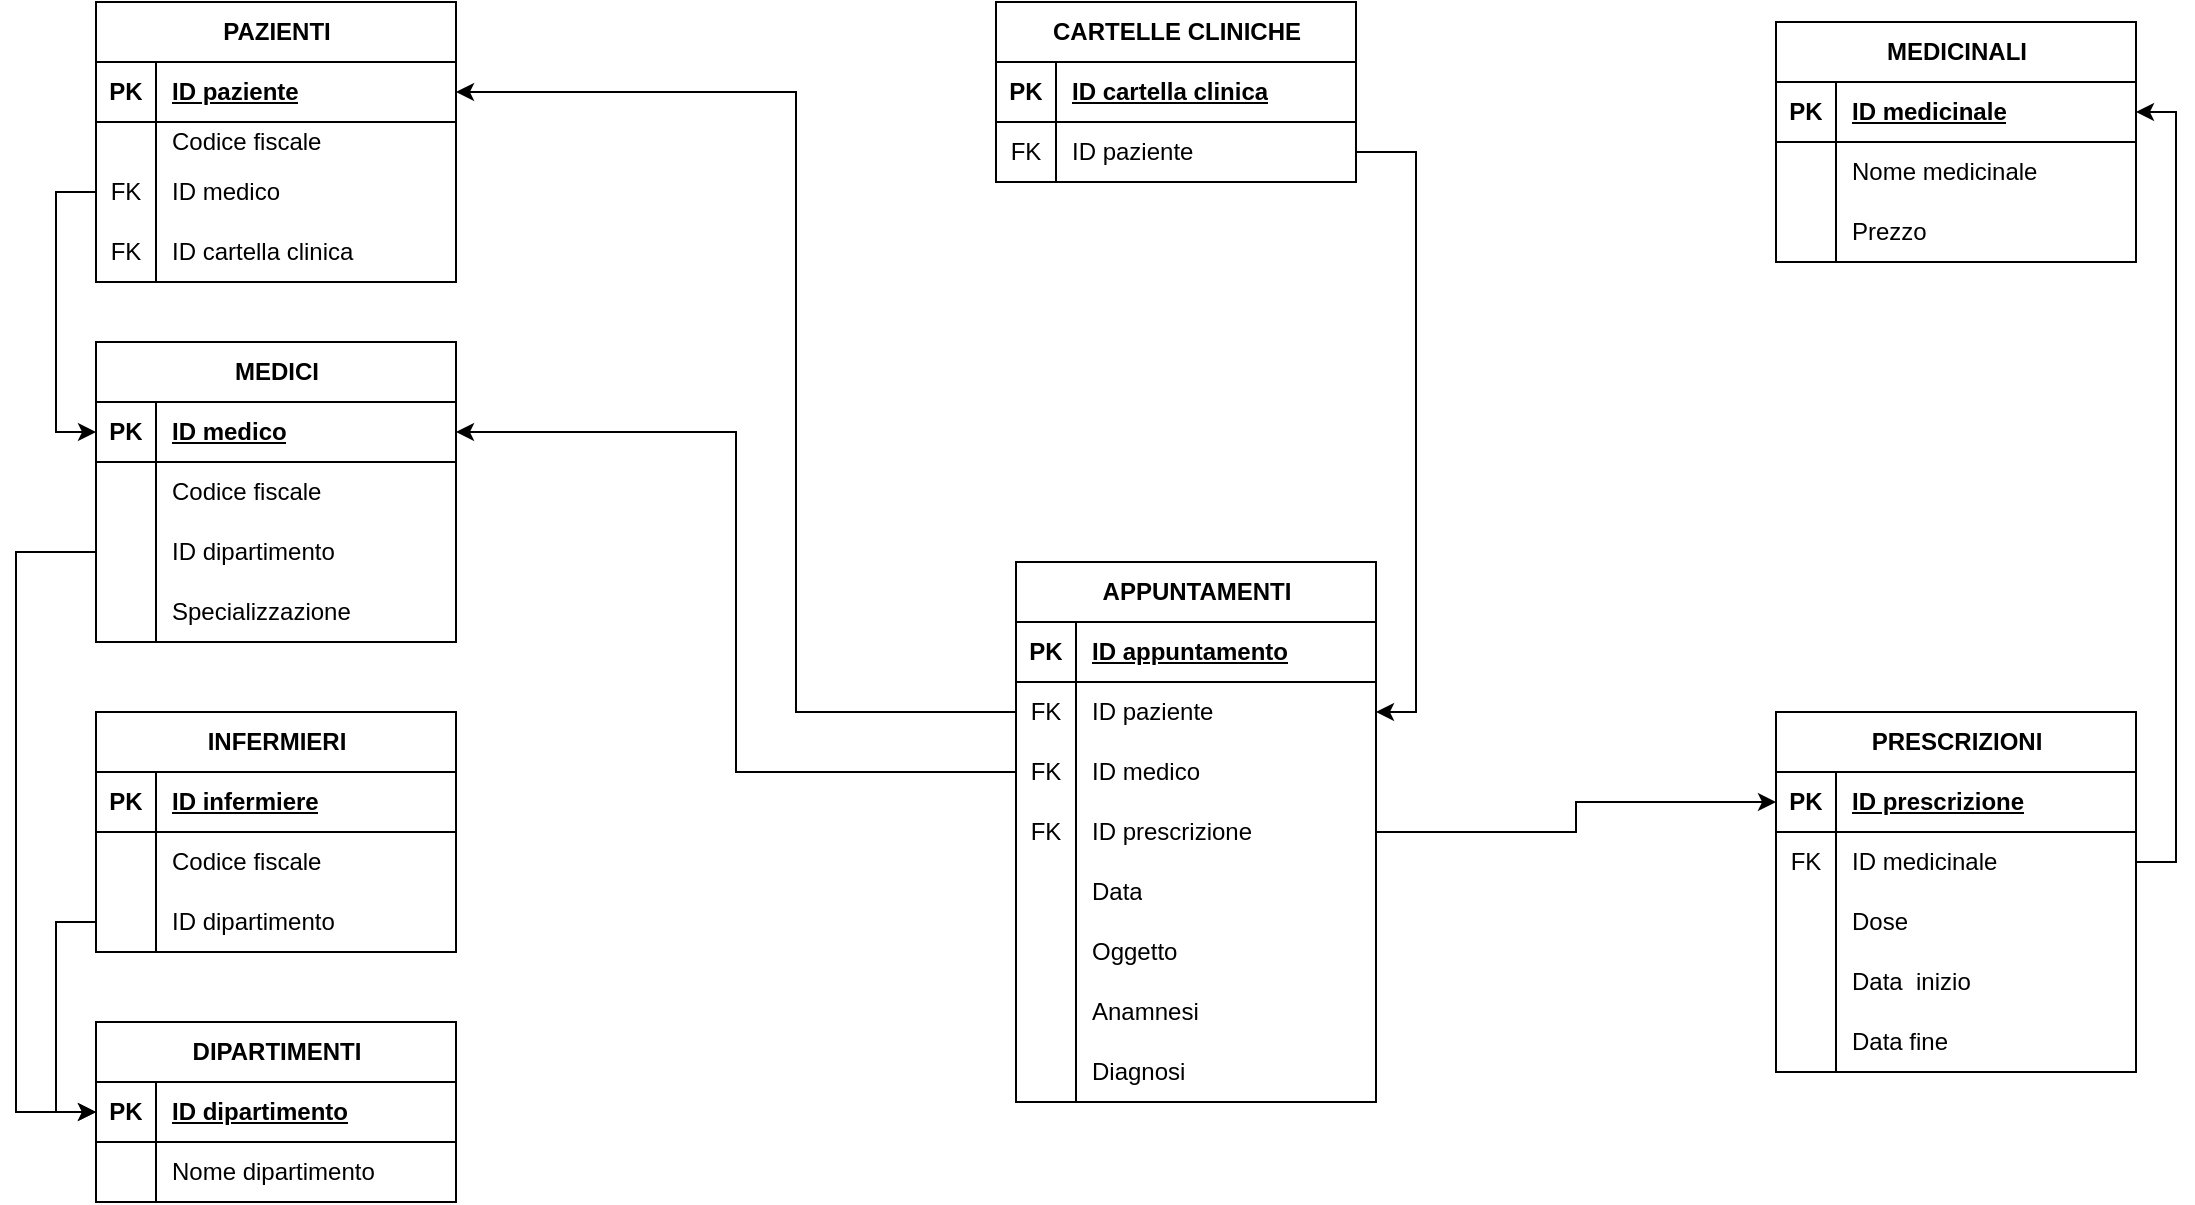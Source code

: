 <mxfile version="23.1.0" type="device">
  <diagram id="ryYAeqgay_MNGeI5Kxjo" name="Page-1">
    <mxGraphModel dx="2383" dy="634" grid="1" gridSize="10" guides="1" tooltips="1" connect="1" arrows="1" fold="1" page="1" pageScale="1" pageWidth="1169" pageHeight="1654" math="0" shadow="0">
      <root>
        <mxCell id="0" />
        <mxCell id="1" parent="0" />
        <mxCell id="qzMm5eUEYR6lwBoGcGr3-1" value="PAZIENTI" style="shape=table;startSize=30;container=1;collapsible=1;childLayout=tableLayout;fixedRows=1;rowLines=0;fontStyle=1;align=center;resizeLast=1;html=1;" vertex="1" parent="1">
          <mxGeometry x="30" y="50" width="180" height="140" as="geometry" />
        </mxCell>
        <mxCell id="qzMm5eUEYR6lwBoGcGr3-2" value="" style="shape=tableRow;horizontal=0;startSize=0;swimlaneHead=0;swimlaneBody=0;fillColor=none;collapsible=0;dropTarget=0;points=[[0,0.5],[1,0.5]];portConstraint=eastwest;top=0;left=0;right=0;bottom=1;" vertex="1" parent="qzMm5eUEYR6lwBoGcGr3-1">
          <mxGeometry y="30" width="180" height="30" as="geometry" />
        </mxCell>
        <mxCell id="qzMm5eUEYR6lwBoGcGr3-3" value="PK" style="shape=partialRectangle;connectable=0;fillColor=none;top=0;left=0;bottom=0;right=0;fontStyle=1;overflow=hidden;whiteSpace=wrap;html=1;" vertex="1" parent="qzMm5eUEYR6lwBoGcGr3-2">
          <mxGeometry width="30" height="30" as="geometry">
            <mxRectangle width="30" height="30" as="alternateBounds" />
          </mxGeometry>
        </mxCell>
        <mxCell id="qzMm5eUEYR6lwBoGcGr3-4" value="ID paziente" style="shape=partialRectangle;connectable=0;fillColor=none;top=0;left=0;bottom=0;right=0;align=left;spacingLeft=6;fontStyle=5;overflow=hidden;whiteSpace=wrap;html=1;" vertex="1" parent="qzMm5eUEYR6lwBoGcGr3-2">
          <mxGeometry x="30" width="150" height="30" as="geometry">
            <mxRectangle width="150" height="30" as="alternateBounds" />
          </mxGeometry>
        </mxCell>
        <mxCell id="qzMm5eUEYR6lwBoGcGr3-8" value="" style="shape=tableRow;horizontal=0;startSize=0;swimlaneHead=0;swimlaneBody=0;fillColor=none;collapsible=0;dropTarget=0;points=[[0,0.5],[1,0.5]];portConstraint=eastwest;top=0;left=0;right=0;bottom=0;" vertex="1" parent="qzMm5eUEYR6lwBoGcGr3-1">
          <mxGeometry y="60" width="180" height="20" as="geometry" />
        </mxCell>
        <mxCell id="qzMm5eUEYR6lwBoGcGr3-9" value="" style="shape=partialRectangle;connectable=0;fillColor=none;top=0;left=0;bottom=0;right=0;editable=1;overflow=hidden;whiteSpace=wrap;html=1;" vertex="1" parent="qzMm5eUEYR6lwBoGcGr3-8">
          <mxGeometry width="30" height="20" as="geometry">
            <mxRectangle width="30" height="20" as="alternateBounds" />
          </mxGeometry>
        </mxCell>
        <mxCell id="qzMm5eUEYR6lwBoGcGr3-10" value="Codice fiscale" style="shape=partialRectangle;connectable=0;fillColor=none;top=0;left=0;bottom=0;right=0;align=left;spacingLeft=6;overflow=hidden;whiteSpace=wrap;html=1;" vertex="1" parent="qzMm5eUEYR6lwBoGcGr3-8">
          <mxGeometry x="30" width="150" height="20" as="geometry">
            <mxRectangle width="150" height="20" as="alternateBounds" />
          </mxGeometry>
        </mxCell>
        <mxCell id="qzMm5eUEYR6lwBoGcGr3-11" value="" style="shape=tableRow;horizontal=0;startSize=0;swimlaneHead=0;swimlaneBody=0;fillColor=none;collapsible=0;dropTarget=0;points=[[0,0.5],[1,0.5]];portConstraint=eastwest;top=0;left=0;right=0;bottom=0;" vertex="1" parent="qzMm5eUEYR6lwBoGcGr3-1">
          <mxGeometry y="80" width="180" height="30" as="geometry" />
        </mxCell>
        <mxCell id="qzMm5eUEYR6lwBoGcGr3-12" value="FK" style="shape=partialRectangle;connectable=0;fillColor=none;top=0;left=0;bottom=0;right=0;editable=1;overflow=hidden;whiteSpace=wrap;html=1;" vertex="1" parent="qzMm5eUEYR6lwBoGcGr3-11">
          <mxGeometry width="30" height="30" as="geometry">
            <mxRectangle width="30" height="30" as="alternateBounds" />
          </mxGeometry>
        </mxCell>
        <mxCell id="qzMm5eUEYR6lwBoGcGr3-13" value="ID medico" style="shape=partialRectangle;connectable=0;fillColor=none;top=0;left=0;bottom=0;right=0;align=left;spacingLeft=6;overflow=hidden;whiteSpace=wrap;html=1;" vertex="1" parent="qzMm5eUEYR6lwBoGcGr3-11">
          <mxGeometry x="30" width="150" height="30" as="geometry">
            <mxRectangle width="150" height="30" as="alternateBounds" />
          </mxGeometry>
        </mxCell>
        <mxCell id="qzMm5eUEYR6lwBoGcGr3-79" value="" style="shape=tableRow;horizontal=0;startSize=0;swimlaneHead=0;swimlaneBody=0;fillColor=none;collapsible=0;dropTarget=0;points=[[0,0.5],[1,0.5]];portConstraint=eastwest;top=0;left=0;right=0;bottom=0;" vertex="1" parent="qzMm5eUEYR6lwBoGcGr3-1">
          <mxGeometry y="110" width="180" height="30" as="geometry" />
        </mxCell>
        <mxCell id="qzMm5eUEYR6lwBoGcGr3-80" value="FK" style="shape=partialRectangle;connectable=0;fillColor=none;top=0;left=0;bottom=0;right=0;editable=1;overflow=hidden;whiteSpace=wrap;html=1;" vertex="1" parent="qzMm5eUEYR6lwBoGcGr3-79">
          <mxGeometry width="30" height="30" as="geometry">
            <mxRectangle width="30" height="30" as="alternateBounds" />
          </mxGeometry>
        </mxCell>
        <mxCell id="qzMm5eUEYR6lwBoGcGr3-81" value="ID cartella clinica" style="shape=partialRectangle;connectable=0;fillColor=none;top=0;left=0;bottom=0;right=0;align=left;spacingLeft=6;overflow=hidden;whiteSpace=wrap;html=1;" vertex="1" parent="qzMm5eUEYR6lwBoGcGr3-79">
          <mxGeometry x="30" width="150" height="30" as="geometry">
            <mxRectangle width="150" height="30" as="alternateBounds" />
          </mxGeometry>
        </mxCell>
        <mxCell id="qzMm5eUEYR6lwBoGcGr3-14" value="MEDICI" style="shape=table;startSize=30;container=1;collapsible=1;childLayout=tableLayout;fixedRows=1;rowLines=0;fontStyle=1;align=center;resizeLast=1;html=1;" vertex="1" parent="1">
          <mxGeometry x="30" y="220" width="180" height="150" as="geometry" />
        </mxCell>
        <mxCell id="qzMm5eUEYR6lwBoGcGr3-15" value="" style="shape=tableRow;horizontal=0;startSize=0;swimlaneHead=0;swimlaneBody=0;fillColor=none;collapsible=0;dropTarget=0;points=[[0,0.5],[1,0.5]];portConstraint=eastwest;top=0;left=0;right=0;bottom=1;" vertex="1" parent="qzMm5eUEYR6lwBoGcGr3-14">
          <mxGeometry y="30" width="180" height="30" as="geometry" />
        </mxCell>
        <mxCell id="qzMm5eUEYR6lwBoGcGr3-16" value="PK" style="shape=partialRectangle;connectable=0;fillColor=none;top=0;left=0;bottom=0;right=0;fontStyle=1;overflow=hidden;whiteSpace=wrap;html=1;" vertex="1" parent="qzMm5eUEYR6lwBoGcGr3-15">
          <mxGeometry width="30" height="30" as="geometry">
            <mxRectangle width="30" height="30" as="alternateBounds" />
          </mxGeometry>
        </mxCell>
        <mxCell id="qzMm5eUEYR6lwBoGcGr3-17" value="ID medico" style="shape=partialRectangle;connectable=0;fillColor=none;top=0;left=0;bottom=0;right=0;align=left;spacingLeft=6;fontStyle=5;overflow=hidden;whiteSpace=wrap;html=1;" vertex="1" parent="qzMm5eUEYR6lwBoGcGr3-15">
          <mxGeometry x="30" width="150" height="30" as="geometry">
            <mxRectangle width="150" height="30" as="alternateBounds" />
          </mxGeometry>
        </mxCell>
        <mxCell id="qzMm5eUEYR6lwBoGcGr3-18" value="" style="shape=tableRow;horizontal=0;startSize=0;swimlaneHead=0;swimlaneBody=0;fillColor=none;collapsible=0;dropTarget=0;points=[[0,0.5],[1,0.5]];portConstraint=eastwest;top=0;left=0;right=0;bottom=0;" vertex="1" parent="qzMm5eUEYR6lwBoGcGr3-14">
          <mxGeometry y="60" width="180" height="30" as="geometry" />
        </mxCell>
        <mxCell id="qzMm5eUEYR6lwBoGcGr3-19" value="" style="shape=partialRectangle;connectable=0;fillColor=none;top=0;left=0;bottom=0;right=0;editable=1;overflow=hidden;whiteSpace=wrap;html=1;" vertex="1" parent="qzMm5eUEYR6lwBoGcGr3-18">
          <mxGeometry width="30" height="30" as="geometry">
            <mxRectangle width="30" height="30" as="alternateBounds" />
          </mxGeometry>
        </mxCell>
        <mxCell id="qzMm5eUEYR6lwBoGcGr3-20" value="Codice fiscale" style="shape=partialRectangle;connectable=0;fillColor=none;top=0;left=0;bottom=0;right=0;align=left;spacingLeft=6;overflow=hidden;whiteSpace=wrap;html=1;" vertex="1" parent="qzMm5eUEYR6lwBoGcGr3-18">
          <mxGeometry x="30" width="150" height="30" as="geometry">
            <mxRectangle width="150" height="30" as="alternateBounds" />
          </mxGeometry>
        </mxCell>
        <mxCell id="qzMm5eUEYR6lwBoGcGr3-21" value="" style="shape=tableRow;horizontal=0;startSize=0;swimlaneHead=0;swimlaneBody=0;fillColor=none;collapsible=0;dropTarget=0;points=[[0,0.5],[1,0.5]];portConstraint=eastwest;top=0;left=0;right=0;bottom=0;" vertex="1" parent="qzMm5eUEYR6lwBoGcGr3-14">
          <mxGeometry y="90" width="180" height="30" as="geometry" />
        </mxCell>
        <mxCell id="qzMm5eUEYR6lwBoGcGr3-22" value="" style="shape=partialRectangle;connectable=0;fillColor=none;top=0;left=0;bottom=0;right=0;editable=1;overflow=hidden;whiteSpace=wrap;html=1;" vertex="1" parent="qzMm5eUEYR6lwBoGcGr3-21">
          <mxGeometry width="30" height="30" as="geometry">
            <mxRectangle width="30" height="30" as="alternateBounds" />
          </mxGeometry>
        </mxCell>
        <mxCell id="qzMm5eUEYR6lwBoGcGr3-23" value="ID dipartimento" style="shape=partialRectangle;connectable=0;fillColor=none;top=0;left=0;bottom=0;right=0;align=left;spacingLeft=6;overflow=hidden;whiteSpace=wrap;html=1;" vertex="1" parent="qzMm5eUEYR6lwBoGcGr3-21">
          <mxGeometry x="30" width="150" height="30" as="geometry">
            <mxRectangle width="150" height="30" as="alternateBounds" />
          </mxGeometry>
        </mxCell>
        <mxCell id="qzMm5eUEYR6lwBoGcGr3-24" value="" style="shape=tableRow;horizontal=0;startSize=0;swimlaneHead=0;swimlaneBody=0;fillColor=none;collapsible=0;dropTarget=0;points=[[0,0.5],[1,0.5]];portConstraint=eastwest;top=0;left=0;right=0;bottom=0;" vertex="1" parent="qzMm5eUEYR6lwBoGcGr3-14">
          <mxGeometry y="120" width="180" height="30" as="geometry" />
        </mxCell>
        <mxCell id="qzMm5eUEYR6lwBoGcGr3-25" value="" style="shape=partialRectangle;connectable=0;fillColor=none;top=0;left=0;bottom=0;right=0;editable=1;overflow=hidden;whiteSpace=wrap;html=1;" vertex="1" parent="qzMm5eUEYR6lwBoGcGr3-24">
          <mxGeometry width="30" height="30" as="geometry">
            <mxRectangle width="30" height="30" as="alternateBounds" />
          </mxGeometry>
        </mxCell>
        <mxCell id="qzMm5eUEYR6lwBoGcGr3-26" value="Specializzazione" style="shape=partialRectangle;connectable=0;fillColor=none;top=0;left=0;bottom=0;right=0;align=left;spacingLeft=6;overflow=hidden;whiteSpace=wrap;html=1;" vertex="1" parent="qzMm5eUEYR6lwBoGcGr3-24">
          <mxGeometry x="30" width="150" height="30" as="geometry">
            <mxRectangle width="150" height="30" as="alternateBounds" />
          </mxGeometry>
        </mxCell>
        <mxCell id="qzMm5eUEYR6lwBoGcGr3-27" value="INFERMIERI" style="shape=table;startSize=30;container=1;collapsible=1;childLayout=tableLayout;fixedRows=1;rowLines=0;fontStyle=1;align=center;resizeLast=1;html=1;" vertex="1" parent="1">
          <mxGeometry x="30" y="405" width="180" height="120" as="geometry" />
        </mxCell>
        <mxCell id="qzMm5eUEYR6lwBoGcGr3-28" value="" style="shape=tableRow;horizontal=0;startSize=0;swimlaneHead=0;swimlaneBody=0;fillColor=none;collapsible=0;dropTarget=0;points=[[0,0.5],[1,0.5]];portConstraint=eastwest;top=0;left=0;right=0;bottom=1;" vertex="1" parent="qzMm5eUEYR6lwBoGcGr3-27">
          <mxGeometry y="30" width="180" height="30" as="geometry" />
        </mxCell>
        <mxCell id="qzMm5eUEYR6lwBoGcGr3-29" value="PK" style="shape=partialRectangle;connectable=0;fillColor=none;top=0;left=0;bottom=0;right=0;fontStyle=1;overflow=hidden;whiteSpace=wrap;html=1;" vertex="1" parent="qzMm5eUEYR6lwBoGcGr3-28">
          <mxGeometry width="30" height="30" as="geometry">
            <mxRectangle width="30" height="30" as="alternateBounds" />
          </mxGeometry>
        </mxCell>
        <mxCell id="qzMm5eUEYR6lwBoGcGr3-30" value="ID infermiere" style="shape=partialRectangle;connectable=0;fillColor=none;top=0;left=0;bottom=0;right=0;align=left;spacingLeft=6;fontStyle=5;overflow=hidden;whiteSpace=wrap;html=1;" vertex="1" parent="qzMm5eUEYR6lwBoGcGr3-28">
          <mxGeometry x="30" width="150" height="30" as="geometry">
            <mxRectangle width="150" height="30" as="alternateBounds" />
          </mxGeometry>
        </mxCell>
        <mxCell id="qzMm5eUEYR6lwBoGcGr3-31" value="" style="shape=tableRow;horizontal=0;startSize=0;swimlaneHead=0;swimlaneBody=0;fillColor=none;collapsible=0;dropTarget=0;points=[[0,0.5],[1,0.5]];portConstraint=eastwest;top=0;left=0;right=0;bottom=0;" vertex="1" parent="qzMm5eUEYR6lwBoGcGr3-27">
          <mxGeometry y="60" width="180" height="30" as="geometry" />
        </mxCell>
        <mxCell id="qzMm5eUEYR6lwBoGcGr3-32" value="" style="shape=partialRectangle;connectable=0;fillColor=none;top=0;left=0;bottom=0;right=0;editable=1;overflow=hidden;whiteSpace=wrap;html=1;" vertex="1" parent="qzMm5eUEYR6lwBoGcGr3-31">
          <mxGeometry width="30" height="30" as="geometry">
            <mxRectangle width="30" height="30" as="alternateBounds" />
          </mxGeometry>
        </mxCell>
        <mxCell id="qzMm5eUEYR6lwBoGcGr3-33" value="Codice fiscale" style="shape=partialRectangle;connectable=0;fillColor=none;top=0;left=0;bottom=0;right=0;align=left;spacingLeft=6;overflow=hidden;whiteSpace=wrap;html=1;" vertex="1" parent="qzMm5eUEYR6lwBoGcGr3-31">
          <mxGeometry x="30" width="150" height="30" as="geometry">
            <mxRectangle width="150" height="30" as="alternateBounds" />
          </mxGeometry>
        </mxCell>
        <mxCell id="qzMm5eUEYR6lwBoGcGr3-34" value="" style="shape=tableRow;horizontal=0;startSize=0;swimlaneHead=0;swimlaneBody=0;fillColor=none;collapsible=0;dropTarget=0;points=[[0,0.5],[1,0.5]];portConstraint=eastwest;top=0;left=0;right=0;bottom=0;" vertex="1" parent="qzMm5eUEYR6lwBoGcGr3-27">
          <mxGeometry y="90" width="180" height="30" as="geometry" />
        </mxCell>
        <mxCell id="qzMm5eUEYR6lwBoGcGr3-35" value="" style="shape=partialRectangle;connectable=0;fillColor=none;top=0;left=0;bottom=0;right=0;editable=1;overflow=hidden;whiteSpace=wrap;html=1;" vertex="1" parent="qzMm5eUEYR6lwBoGcGr3-34">
          <mxGeometry width="30" height="30" as="geometry">
            <mxRectangle width="30" height="30" as="alternateBounds" />
          </mxGeometry>
        </mxCell>
        <mxCell id="qzMm5eUEYR6lwBoGcGr3-36" value="ID dipartimento" style="shape=partialRectangle;connectable=0;fillColor=none;top=0;left=0;bottom=0;right=0;align=left;spacingLeft=6;overflow=hidden;whiteSpace=wrap;html=1;" vertex="1" parent="qzMm5eUEYR6lwBoGcGr3-34">
          <mxGeometry x="30" width="150" height="30" as="geometry">
            <mxRectangle width="150" height="30" as="alternateBounds" />
          </mxGeometry>
        </mxCell>
        <mxCell id="qzMm5eUEYR6lwBoGcGr3-40" value="DIPARTIMENTI" style="shape=table;startSize=30;container=1;collapsible=1;childLayout=tableLayout;fixedRows=1;rowLines=0;fontStyle=1;align=center;resizeLast=1;html=1;" vertex="1" parent="1">
          <mxGeometry x="30" y="560" width="180" height="90" as="geometry" />
        </mxCell>
        <mxCell id="qzMm5eUEYR6lwBoGcGr3-41" value="" style="shape=tableRow;horizontal=0;startSize=0;swimlaneHead=0;swimlaneBody=0;fillColor=none;collapsible=0;dropTarget=0;points=[[0,0.5],[1,0.5]];portConstraint=eastwest;top=0;left=0;right=0;bottom=1;" vertex="1" parent="qzMm5eUEYR6lwBoGcGr3-40">
          <mxGeometry y="30" width="180" height="30" as="geometry" />
        </mxCell>
        <mxCell id="qzMm5eUEYR6lwBoGcGr3-42" value="PK" style="shape=partialRectangle;connectable=0;fillColor=none;top=0;left=0;bottom=0;right=0;fontStyle=1;overflow=hidden;whiteSpace=wrap;html=1;" vertex="1" parent="qzMm5eUEYR6lwBoGcGr3-41">
          <mxGeometry width="30" height="30" as="geometry">
            <mxRectangle width="30" height="30" as="alternateBounds" />
          </mxGeometry>
        </mxCell>
        <mxCell id="qzMm5eUEYR6lwBoGcGr3-43" value="ID dipartimento" style="shape=partialRectangle;connectable=0;fillColor=none;top=0;left=0;bottom=0;right=0;align=left;spacingLeft=6;fontStyle=5;overflow=hidden;whiteSpace=wrap;html=1;" vertex="1" parent="qzMm5eUEYR6lwBoGcGr3-41">
          <mxGeometry x="30" width="150" height="30" as="geometry">
            <mxRectangle width="150" height="30" as="alternateBounds" />
          </mxGeometry>
        </mxCell>
        <mxCell id="qzMm5eUEYR6lwBoGcGr3-44" value="" style="shape=tableRow;horizontal=0;startSize=0;swimlaneHead=0;swimlaneBody=0;fillColor=none;collapsible=0;dropTarget=0;points=[[0,0.5],[1,0.5]];portConstraint=eastwest;top=0;left=0;right=0;bottom=0;" vertex="1" parent="qzMm5eUEYR6lwBoGcGr3-40">
          <mxGeometry y="60" width="180" height="30" as="geometry" />
        </mxCell>
        <mxCell id="qzMm5eUEYR6lwBoGcGr3-45" value="" style="shape=partialRectangle;connectable=0;fillColor=none;top=0;left=0;bottom=0;right=0;editable=1;overflow=hidden;whiteSpace=wrap;html=1;" vertex="1" parent="qzMm5eUEYR6lwBoGcGr3-44">
          <mxGeometry width="30" height="30" as="geometry">
            <mxRectangle width="30" height="30" as="alternateBounds" />
          </mxGeometry>
        </mxCell>
        <mxCell id="qzMm5eUEYR6lwBoGcGr3-46" value="Nome dipartimento" style="shape=partialRectangle;connectable=0;fillColor=none;top=0;left=0;bottom=0;right=0;align=left;spacingLeft=6;overflow=hidden;whiteSpace=wrap;html=1;" vertex="1" parent="qzMm5eUEYR6lwBoGcGr3-44">
          <mxGeometry x="30" width="150" height="30" as="geometry">
            <mxRectangle width="150" height="30" as="alternateBounds" />
          </mxGeometry>
        </mxCell>
        <mxCell id="qzMm5eUEYR6lwBoGcGr3-53" style="edgeStyle=orthogonalEdgeStyle;rounded=0;orthogonalLoop=1;jettySize=auto;html=1;exitX=0;exitY=0.5;exitDx=0;exitDy=0;entryX=0;entryY=0.5;entryDx=0;entryDy=0;" edge="1" parent="1" source="qzMm5eUEYR6lwBoGcGr3-11" target="qzMm5eUEYR6lwBoGcGr3-15">
          <mxGeometry relative="1" as="geometry" />
        </mxCell>
        <mxCell id="qzMm5eUEYR6lwBoGcGr3-56" style="edgeStyle=orthogonalEdgeStyle;rounded=0;orthogonalLoop=1;jettySize=auto;html=1;exitX=0;exitY=0.5;exitDx=0;exitDy=0;entryX=0;entryY=0.5;entryDx=0;entryDy=0;" edge="1" parent="1" source="qzMm5eUEYR6lwBoGcGr3-34" target="qzMm5eUEYR6lwBoGcGr3-41">
          <mxGeometry relative="1" as="geometry" />
        </mxCell>
        <mxCell id="qzMm5eUEYR6lwBoGcGr3-57" style="edgeStyle=orthogonalEdgeStyle;rounded=0;orthogonalLoop=1;jettySize=auto;html=1;entryX=0;entryY=0.5;entryDx=0;entryDy=0;" edge="1" parent="1" source="qzMm5eUEYR6lwBoGcGr3-21" target="qzMm5eUEYR6lwBoGcGr3-41">
          <mxGeometry relative="1" as="geometry">
            <Array as="points">
              <mxPoint x="-10" y="325" />
              <mxPoint x="-10" y="605" />
            </Array>
          </mxGeometry>
        </mxCell>
        <mxCell id="qzMm5eUEYR6lwBoGcGr3-58" value="APPUNTAMENTI" style="shape=table;startSize=30;container=1;collapsible=1;childLayout=tableLayout;fixedRows=1;rowLines=0;fontStyle=1;align=center;resizeLast=1;html=1;" vertex="1" parent="1">
          <mxGeometry x="490" y="330" width="180" height="270" as="geometry" />
        </mxCell>
        <mxCell id="qzMm5eUEYR6lwBoGcGr3-59" value="" style="shape=tableRow;horizontal=0;startSize=0;swimlaneHead=0;swimlaneBody=0;fillColor=none;collapsible=0;dropTarget=0;points=[[0,0.5],[1,0.5]];portConstraint=eastwest;top=0;left=0;right=0;bottom=1;" vertex="1" parent="qzMm5eUEYR6lwBoGcGr3-58">
          <mxGeometry y="30" width="180" height="30" as="geometry" />
        </mxCell>
        <mxCell id="qzMm5eUEYR6lwBoGcGr3-60" value="PK" style="shape=partialRectangle;connectable=0;fillColor=none;top=0;left=0;bottom=0;right=0;fontStyle=1;overflow=hidden;whiteSpace=wrap;html=1;" vertex="1" parent="qzMm5eUEYR6lwBoGcGr3-59">
          <mxGeometry width="30" height="30" as="geometry">
            <mxRectangle width="30" height="30" as="alternateBounds" />
          </mxGeometry>
        </mxCell>
        <mxCell id="qzMm5eUEYR6lwBoGcGr3-61" value="ID appuntamento" style="shape=partialRectangle;connectable=0;fillColor=none;top=0;left=0;bottom=0;right=0;align=left;spacingLeft=6;fontStyle=5;overflow=hidden;whiteSpace=wrap;html=1;" vertex="1" parent="qzMm5eUEYR6lwBoGcGr3-59">
          <mxGeometry x="30" width="150" height="30" as="geometry">
            <mxRectangle width="150" height="30" as="alternateBounds" />
          </mxGeometry>
        </mxCell>
        <mxCell id="qzMm5eUEYR6lwBoGcGr3-62" value="" style="shape=tableRow;horizontal=0;startSize=0;swimlaneHead=0;swimlaneBody=0;fillColor=none;collapsible=0;dropTarget=0;points=[[0,0.5],[1,0.5]];portConstraint=eastwest;top=0;left=0;right=0;bottom=0;" vertex="1" parent="qzMm5eUEYR6lwBoGcGr3-58">
          <mxGeometry y="60" width="180" height="30" as="geometry" />
        </mxCell>
        <mxCell id="qzMm5eUEYR6lwBoGcGr3-63" value="FK" style="shape=partialRectangle;connectable=0;fillColor=none;top=0;left=0;bottom=0;right=0;editable=1;overflow=hidden;whiteSpace=wrap;html=1;" vertex="1" parent="qzMm5eUEYR6lwBoGcGr3-62">
          <mxGeometry width="30" height="30" as="geometry">
            <mxRectangle width="30" height="30" as="alternateBounds" />
          </mxGeometry>
        </mxCell>
        <mxCell id="qzMm5eUEYR6lwBoGcGr3-64" value="ID paziente" style="shape=partialRectangle;connectable=0;fillColor=none;top=0;left=0;bottom=0;right=0;align=left;spacingLeft=6;overflow=hidden;whiteSpace=wrap;html=1;" vertex="1" parent="qzMm5eUEYR6lwBoGcGr3-62">
          <mxGeometry x="30" width="150" height="30" as="geometry">
            <mxRectangle width="150" height="30" as="alternateBounds" />
          </mxGeometry>
        </mxCell>
        <mxCell id="qzMm5eUEYR6lwBoGcGr3-68" value="" style="shape=tableRow;horizontal=0;startSize=0;swimlaneHead=0;swimlaneBody=0;fillColor=none;collapsible=0;dropTarget=0;points=[[0,0.5],[1,0.5]];portConstraint=eastwest;top=0;left=0;right=0;bottom=0;" vertex="1" parent="qzMm5eUEYR6lwBoGcGr3-58">
          <mxGeometry y="90" width="180" height="30" as="geometry" />
        </mxCell>
        <mxCell id="qzMm5eUEYR6lwBoGcGr3-69" value="FK" style="shape=partialRectangle;connectable=0;fillColor=none;top=0;left=0;bottom=0;right=0;editable=1;overflow=hidden;whiteSpace=wrap;html=1;" vertex="1" parent="qzMm5eUEYR6lwBoGcGr3-68">
          <mxGeometry width="30" height="30" as="geometry">
            <mxRectangle width="30" height="30" as="alternateBounds" />
          </mxGeometry>
        </mxCell>
        <mxCell id="qzMm5eUEYR6lwBoGcGr3-70" value="ID medico" style="shape=partialRectangle;connectable=0;fillColor=none;top=0;left=0;bottom=0;right=0;align=left;spacingLeft=6;overflow=hidden;whiteSpace=wrap;html=1;" vertex="1" parent="qzMm5eUEYR6lwBoGcGr3-68">
          <mxGeometry x="30" width="150" height="30" as="geometry">
            <mxRectangle width="150" height="30" as="alternateBounds" />
          </mxGeometry>
        </mxCell>
        <mxCell id="qzMm5eUEYR6lwBoGcGr3-121" value="" style="shape=tableRow;horizontal=0;startSize=0;swimlaneHead=0;swimlaneBody=0;fillColor=none;collapsible=0;dropTarget=0;points=[[0,0.5],[1,0.5]];portConstraint=eastwest;top=0;left=0;right=0;bottom=0;" vertex="1" parent="qzMm5eUEYR6lwBoGcGr3-58">
          <mxGeometry y="120" width="180" height="30" as="geometry" />
        </mxCell>
        <mxCell id="qzMm5eUEYR6lwBoGcGr3-122" value="FK" style="shape=partialRectangle;connectable=0;fillColor=none;top=0;left=0;bottom=0;right=0;editable=1;overflow=hidden;whiteSpace=wrap;html=1;" vertex="1" parent="qzMm5eUEYR6lwBoGcGr3-121">
          <mxGeometry width="30" height="30" as="geometry">
            <mxRectangle width="30" height="30" as="alternateBounds" />
          </mxGeometry>
        </mxCell>
        <mxCell id="qzMm5eUEYR6lwBoGcGr3-123" value="ID prescrizione" style="shape=partialRectangle;connectable=0;fillColor=none;top=0;left=0;bottom=0;right=0;align=left;spacingLeft=6;overflow=hidden;whiteSpace=wrap;html=1;" vertex="1" parent="qzMm5eUEYR6lwBoGcGr3-121">
          <mxGeometry x="30" width="150" height="30" as="geometry">
            <mxRectangle width="150" height="30" as="alternateBounds" />
          </mxGeometry>
        </mxCell>
        <mxCell id="qzMm5eUEYR6lwBoGcGr3-65" value="" style="shape=tableRow;horizontal=0;startSize=0;swimlaneHead=0;swimlaneBody=0;fillColor=none;collapsible=0;dropTarget=0;points=[[0,0.5],[1,0.5]];portConstraint=eastwest;top=0;left=0;right=0;bottom=0;" vertex="1" parent="qzMm5eUEYR6lwBoGcGr3-58">
          <mxGeometry y="150" width="180" height="30" as="geometry" />
        </mxCell>
        <mxCell id="qzMm5eUEYR6lwBoGcGr3-66" value="" style="shape=partialRectangle;connectable=0;fillColor=none;top=0;left=0;bottom=0;right=0;editable=1;overflow=hidden;whiteSpace=wrap;html=1;" vertex="1" parent="qzMm5eUEYR6lwBoGcGr3-65">
          <mxGeometry width="30" height="30" as="geometry">
            <mxRectangle width="30" height="30" as="alternateBounds" />
          </mxGeometry>
        </mxCell>
        <mxCell id="qzMm5eUEYR6lwBoGcGr3-67" value="Data" style="shape=partialRectangle;connectable=0;fillColor=none;top=0;left=0;bottom=0;right=0;align=left;spacingLeft=6;overflow=hidden;whiteSpace=wrap;html=1;" vertex="1" parent="qzMm5eUEYR6lwBoGcGr3-65">
          <mxGeometry x="30" width="150" height="30" as="geometry">
            <mxRectangle width="150" height="30" as="alternateBounds" />
          </mxGeometry>
        </mxCell>
        <mxCell id="qzMm5eUEYR6lwBoGcGr3-74" value="" style="shape=tableRow;horizontal=0;startSize=0;swimlaneHead=0;swimlaneBody=0;fillColor=none;collapsible=0;dropTarget=0;points=[[0,0.5],[1,0.5]];portConstraint=eastwest;top=0;left=0;right=0;bottom=0;" vertex="1" parent="qzMm5eUEYR6lwBoGcGr3-58">
          <mxGeometry y="180" width="180" height="30" as="geometry" />
        </mxCell>
        <mxCell id="qzMm5eUEYR6lwBoGcGr3-75" value="" style="shape=partialRectangle;connectable=0;fillColor=none;top=0;left=0;bottom=0;right=0;editable=1;overflow=hidden;whiteSpace=wrap;html=1;" vertex="1" parent="qzMm5eUEYR6lwBoGcGr3-74">
          <mxGeometry width="30" height="30" as="geometry">
            <mxRectangle width="30" height="30" as="alternateBounds" />
          </mxGeometry>
        </mxCell>
        <mxCell id="qzMm5eUEYR6lwBoGcGr3-76" value="Oggetto" style="shape=partialRectangle;connectable=0;fillColor=none;top=0;left=0;bottom=0;right=0;align=left;spacingLeft=6;overflow=hidden;whiteSpace=wrap;html=1;" vertex="1" parent="qzMm5eUEYR6lwBoGcGr3-74">
          <mxGeometry x="30" width="150" height="30" as="geometry">
            <mxRectangle width="150" height="30" as="alternateBounds" />
          </mxGeometry>
        </mxCell>
        <mxCell id="qzMm5eUEYR6lwBoGcGr3-124" value="" style="shape=tableRow;horizontal=0;startSize=0;swimlaneHead=0;swimlaneBody=0;fillColor=none;collapsible=0;dropTarget=0;points=[[0,0.5],[1,0.5]];portConstraint=eastwest;top=0;left=0;right=0;bottom=0;" vertex="1" parent="qzMm5eUEYR6lwBoGcGr3-58">
          <mxGeometry y="210" width="180" height="30" as="geometry" />
        </mxCell>
        <mxCell id="qzMm5eUEYR6lwBoGcGr3-125" value="" style="shape=partialRectangle;connectable=0;fillColor=none;top=0;left=0;bottom=0;right=0;editable=1;overflow=hidden;whiteSpace=wrap;html=1;" vertex="1" parent="qzMm5eUEYR6lwBoGcGr3-124">
          <mxGeometry width="30" height="30" as="geometry">
            <mxRectangle width="30" height="30" as="alternateBounds" />
          </mxGeometry>
        </mxCell>
        <mxCell id="qzMm5eUEYR6lwBoGcGr3-126" value="Anamnesi" style="shape=partialRectangle;connectable=0;fillColor=none;top=0;left=0;bottom=0;right=0;align=left;spacingLeft=6;overflow=hidden;whiteSpace=wrap;html=1;" vertex="1" parent="qzMm5eUEYR6lwBoGcGr3-124">
          <mxGeometry x="30" width="150" height="30" as="geometry">
            <mxRectangle width="150" height="30" as="alternateBounds" />
          </mxGeometry>
        </mxCell>
        <mxCell id="qzMm5eUEYR6lwBoGcGr3-149" value="" style="shape=tableRow;horizontal=0;startSize=0;swimlaneHead=0;swimlaneBody=0;fillColor=none;collapsible=0;dropTarget=0;points=[[0,0.5],[1,0.5]];portConstraint=eastwest;top=0;left=0;right=0;bottom=0;" vertex="1" parent="qzMm5eUEYR6lwBoGcGr3-58">
          <mxGeometry y="240" width="180" height="30" as="geometry" />
        </mxCell>
        <mxCell id="qzMm5eUEYR6lwBoGcGr3-150" value="" style="shape=partialRectangle;connectable=0;fillColor=none;top=0;left=0;bottom=0;right=0;editable=1;overflow=hidden;whiteSpace=wrap;html=1;" vertex="1" parent="qzMm5eUEYR6lwBoGcGr3-149">
          <mxGeometry width="30" height="30" as="geometry">
            <mxRectangle width="30" height="30" as="alternateBounds" />
          </mxGeometry>
        </mxCell>
        <mxCell id="qzMm5eUEYR6lwBoGcGr3-151" value="Diagnosi" style="shape=partialRectangle;connectable=0;fillColor=none;top=0;left=0;bottom=0;right=0;align=left;spacingLeft=6;overflow=hidden;whiteSpace=wrap;html=1;" vertex="1" parent="qzMm5eUEYR6lwBoGcGr3-149">
          <mxGeometry x="30" width="150" height="30" as="geometry">
            <mxRectangle width="150" height="30" as="alternateBounds" />
          </mxGeometry>
        </mxCell>
        <mxCell id="qzMm5eUEYR6lwBoGcGr3-77" style="edgeStyle=orthogonalEdgeStyle;rounded=0;orthogonalLoop=1;jettySize=auto;html=1;exitX=0;exitY=0.5;exitDx=0;exitDy=0;entryX=1;entryY=0.5;entryDx=0;entryDy=0;" edge="1" parent="1" source="qzMm5eUEYR6lwBoGcGr3-62" target="qzMm5eUEYR6lwBoGcGr3-2">
          <mxGeometry relative="1" as="geometry">
            <Array as="points">
              <mxPoint x="380" y="405" />
              <mxPoint x="380" y="95" />
            </Array>
          </mxGeometry>
        </mxCell>
        <mxCell id="qzMm5eUEYR6lwBoGcGr3-78" style="edgeStyle=orthogonalEdgeStyle;rounded=0;orthogonalLoop=1;jettySize=auto;html=1;exitX=0;exitY=0.5;exitDx=0;exitDy=0;" edge="1" parent="1" source="qzMm5eUEYR6lwBoGcGr3-68" target="qzMm5eUEYR6lwBoGcGr3-15">
          <mxGeometry relative="1" as="geometry" />
        </mxCell>
        <mxCell id="qzMm5eUEYR6lwBoGcGr3-85" value="CARTELLE CLINICHE" style="shape=table;startSize=30;container=1;collapsible=1;childLayout=tableLayout;fixedRows=1;rowLines=0;fontStyle=1;align=center;resizeLast=1;html=1;" vertex="1" parent="1">
          <mxGeometry x="480" y="50" width="180" height="90" as="geometry" />
        </mxCell>
        <mxCell id="qzMm5eUEYR6lwBoGcGr3-86" value="" style="shape=tableRow;horizontal=0;startSize=0;swimlaneHead=0;swimlaneBody=0;fillColor=none;collapsible=0;dropTarget=0;points=[[0,0.5],[1,0.5]];portConstraint=eastwest;top=0;left=0;right=0;bottom=1;" vertex="1" parent="qzMm5eUEYR6lwBoGcGr3-85">
          <mxGeometry y="30" width="180" height="30" as="geometry" />
        </mxCell>
        <mxCell id="qzMm5eUEYR6lwBoGcGr3-87" value="PK" style="shape=partialRectangle;connectable=0;fillColor=none;top=0;left=0;bottom=0;right=0;fontStyle=1;overflow=hidden;whiteSpace=wrap;html=1;" vertex="1" parent="qzMm5eUEYR6lwBoGcGr3-86">
          <mxGeometry width="30" height="30" as="geometry">
            <mxRectangle width="30" height="30" as="alternateBounds" />
          </mxGeometry>
        </mxCell>
        <mxCell id="qzMm5eUEYR6lwBoGcGr3-88" value="ID cartella clinica" style="shape=partialRectangle;connectable=0;fillColor=none;top=0;left=0;bottom=0;right=0;align=left;spacingLeft=6;fontStyle=5;overflow=hidden;whiteSpace=wrap;html=1;" vertex="1" parent="qzMm5eUEYR6lwBoGcGr3-86">
          <mxGeometry x="30" width="150" height="30" as="geometry">
            <mxRectangle width="150" height="30" as="alternateBounds" />
          </mxGeometry>
        </mxCell>
        <mxCell id="qzMm5eUEYR6lwBoGcGr3-118" value="" style="shape=tableRow;horizontal=0;startSize=0;swimlaneHead=0;swimlaneBody=0;fillColor=none;collapsible=0;dropTarget=0;points=[[0,0.5],[1,0.5]];portConstraint=eastwest;top=0;left=0;right=0;bottom=0;" vertex="1" parent="qzMm5eUEYR6lwBoGcGr3-85">
          <mxGeometry y="60" width="180" height="30" as="geometry" />
        </mxCell>
        <mxCell id="qzMm5eUEYR6lwBoGcGr3-119" value="FK" style="shape=partialRectangle;connectable=0;fillColor=none;top=0;left=0;bottom=0;right=0;editable=1;overflow=hidden;whiteSpace=wrap;html=1;" vertex="1" parent="qzMm5eUEYR6lwBoGcGr3-118">
          <mxGeometry width="30" height="30" as="geometry">
            <mxRectangle width="30" height="30" as="alternateBounds" />
          </mxGeometry>
        </mxCell>
        <mxCell id="qzMm5eUEYR6lwBoGcGr3-120" value="ID paziente" style="shape=partialRectangle;connectable=0;fillColor=none;top=0;left=0;bottom=0;right=0;align=left;spacingLeft=6;overflow=hidden;whiteSpace=wrap;html=1;" vertex="1" parent="qzMm5eUEYR6lwBoGcGr3-118">
          <mxGeometry x="30" width="150" height="30" as="geometry">
            <mxRectangle width="150" height="30" as="alternateBounds" />
          </mxGeometry>
        </mxCell>
        <mxCell id="qzMm5eUEYR6lwBoGcGr3-102" value="MEDICINALI" style="shape=table;startSize=30;container=1;collapsible=1;childLayout=tableLayout;fixedRows=1;rowLines=0;fontStyle=1;align=center;resizeLast=1;html=1;" vertex="1" parent="1">
          <mxGeometry x="870" y="60" width="180" height="120" as="geometry" />
        </mxCell>
        <mxCell id="qzMm5eUEYR6lwBoGcGr3-103" value="" style="shape=tableRow;horizontal=0;startSize=0;swimlaneHead=0;swimlaneBody=0;fillColor=none;collapsible=0;dropTarget=0;points=[[0,0.5],[1,0.5]];portConstraint=eastwest;top=0;left=0;right=0;bottom=1;" vertex="1" parent="qzMm5eUEYR6lwBoGcGr3-102">
          <mxGeometry y="30" width="180" height="30" as="geometry" />
        </mxCell>
        <mxCell id="qzMm5eUEYR6lwBoGcGr3-104" value="PK" style="shape=partialRectangle;connectable=0;fillColor=none;top=0;left=0;bottom=0;right=0;fontStyle=1;overflow=hidden;whiteSpace=wrap;html=1;" vertex="1" parent="qzMm5eUEYR6lwBoGcGr3-103">
          <mxGeometry width="30" height="30" as="geometry">
            <mxRectangle width="30" height="30" as="alternateBounds" />
          </mxGeometry>
        </mxCell>
        <mxCell id="qzMm5eUEYR6lwBoGcGr3-105" value="ID medicinale" style="shape=partialRectangle;connectable=0;fillColor=none;top=0;left=0;bottom=0;right=0;align=left;spacingLeft=6;fontStyle=5;overflow=hidden;whiteSpace=wrap;html=1;" vertex="1" parent="qzMm5eUEYR6lwBoGcGr3-103">
          <mxGeometry x="30" width="150" height="30" as="geometry">
            <mxRectangle width="150" height="30" as="alternateBounds" />
          </mxGeometry>
        </mxCell>
        <mxCell id="qzMm5eUEYR6lwBoGcGr3-109" value="" style="shape=tableRow;horizontal=0;startSize=0;swimlaneHead=0;swimlaneBody=0;fillColor=none;collapsible=0;dropTarget=0;points=[[0,0.5],[1,0.5]];portConstraint=eastwest;top=0;left=0;right=0;bottom=0;" vertex="1" parent="qzMm5eUEYR6lwBoGcGr3-102">
          <mxGeometry y="60" width="180" height="30" as="geometry" />
        </mxCell>
        <mxCell id="qzMm5eUEYR6lwBoGcGr3-110" value="" style="shape=partialRectangle;connectable=0;fillColor=none;top=0;left=0;bottom=0;right=0;editable=1;overflow=hidden;whiteSpace=wrap;html=1;" vertex="1" parent="qzMm5eUEYR6lwBoGcGr3-109">
          <mxGeometry width="30" height="30" as="geometry">
            <mxRectangle width="30" height="30" as="alternateBounds" />
          </mxGeometry>
        </mxCell>
        <mxCell id="qzMm5eUEYR6lwBoGcGr3-111" value="Nome medicinale" style="shape=partialRectangle;connectable=0;fillColor=none;top=0;left=0;bottom=0;right=0;align=left;spacingLeft=6;overflow=hidden;whiteSpace=wrap;html=1;" vertex="1" parent="qzMm5eUEYR6lwBoGcGr3-109">
          <mxGeometry x="30" width="150" height="30" as="geometry">
            <mxRectangle width="150" height="30" as="alternateBounds" />
          </mxGeometry>
        </mxCell>
        <mxCell id="qzMm5eUEYR6lwBoGcGr3-115" value="" style="shape=tableRow;horizontal=0;startSize=0;swimlaneHead=0;swimlaneBody=0;fillColor=none;collapsible=0;dropTarget=0;points=[[0,0.5],[1,0.5]];portConstraint=eastwest;top=0;left=0;right=0;bottom=0;" vertex="1" parent="qzMm5eUEYR6lwBoGcGr3-102">
          <mxGeometry y="90" width="180" height="30" as="geometry" />
        </mxCell>
        <mxCell id="qzMm5eUEYR6lwBoGcGr3-116" value="" style="shape=partialRectangle;connectable=0;fillColor=none;top=0;left=0;bottom=0;right=0;editable=1;overflow=hidden;whiteSpace=wrap;html=1;" vertex="1" parent="qzMm5eUEYR6lwBoGcGr3-115">
          <mxGeometry width="30" height="30" as="geometry">
            <mxRectangle width="30" height="30" as="alternateBounds" />
          </mxGeometry>
        </mxCell>
        <mxCell id="qzMm5eUEYR6lwBoGcGr3-117" value="Prezzo" style="shape=partialRectangle;connectable=0;fillColor=none;top=0;left=0;bottom=0;right=0;align=left;spacingLeft=6;overflow=hidden;whiteSpace=wrap;html=1;" vertex="1" parent="qzMm5eUEYR6lwBoGcGr3-115">
          <mxGeometry x="30" width="150" height="30" as="geometry">
            <mxRectangle width="150" height="30" as="alternateBounds" />
          </mxGeometry>
        </mxCell>
        <mxCell id="qzMm5eUEYR6lwBoGcGr3-152" style="edgeStyle=orthogonalEdgeStyle;rounded=0;orthogonalLoop=1;jettySize=auto;html=1;exitX=1;exitY=0.5;exitDx=0;exitDy=0;entryX=0;entryY=0.5;entryDx=0;entryDy=0;" edge="1" parent="1" source="qzMm5eUEYR6lwBoGcGr3-121" target="qzMm5eUEYR6lwBoGcGr3-155">
          <mxGeometry relative="1" as="geometry" />
        </mxCell>
        <mxCell id="qzMm5eUEYR6lwBoGcGr3-153" style="edgeStyle=orthogonalEdgeStyle;rounded=0;orthogonalLoop=1;jettySize=auto;html=1;exitX=1;exitY=0.5;exitDx=0;exitDy=0;entryX=1;entryY=0.5;entryDx=0;entryDy=0;" edge="1" parent="1" source="qzMm5eUEYR6lwBoGcGr3-118" target="qzMm5eUEYR6lwBoGcGr3-62">
          <mxGeometry relative="1" as="geometry" />
        </mxCell>
        <mxCell id="qzMm5eUEYR6lwBoGcGr3-154" value="PRESCRIZIONI" style="shape=table;startSize=30;container=1;collapsible=1;childLayout=tableLayout;fixedRows=1;rowLines=0;fontStyle=1;align=center;resizeLast=1;html=1;" vertex="1" parent="1">
          <mxGeometry x="870" y="405" width="180" height="180" as="geometry" />
        </mxCell>
        <mxCell id="qzMm5eUEYR6lwBoGcGr3-155" value="" style="shape=tableRow;horizontal=0;startSize=0;swimlaneHead=0;swimlaneBody=0;fillColor=none;collapsible=0;dropTarget=0;points=[[0,0.5],[1,0.5]];portConstraint=eastwest;top=0;left=0;right=0;bottom=1;" vertex="1" parent="qzMm5eUEYR6lwBoGcGr3-154">
          <mxGeometry y="30" width="180" height="30" as="geometry" />
        </mxCell>
        <mxCell id="qzMm5eUEYR6lwBoGcGr3-156" value="PK" style="shape=partialRectangle;connectable=0;fillColor=none;top=0;left=0;bottom=0;right=0;fontStyle=1;overflow=hidden;whiteSpace=wrap;html=1;" vertex="1" parent="qzMm5eUEYR6lwBoGcGr3-155">
          <mxGeometry width="30" height="30" as="geometry">
            <mxRectangle width="30" height="30" as="alternateBounds" />
          </mxGeometry>
        </mxCell>
        <mxCell id="qzMm5eUEYR6lwBoGcGr3-157" value="ID prescrizione" style="shape=partialRectangle;connectable=0;fillColor=none;top=0;left=0;bottom=0;right=0;align=left;spacingLeft=6;fontStyle=5;overflow=hidden;whiteSpace=wrap;html=1;" vertex="1" parent="qzMm5eUEYR6lwBoGcGr3-155">
          <mxGeometry x="30" width="150" height="30" as="geometry">
            <mxRectangle width="150" height="30" as="alternateBounds" />
          </mxGeometry>
        </mxCell>
        <mxCell id="qzMm5eUEYR6lwBoGcGr3-158" value="" style="shape=tableRow;horizontal=0;startSize=0;swimlaneHead=0;swimlaneBody=0;fillColor=none;collapsible=0;dropTarget=0;points=[[0,0.5],[1,0.5]];portConstraint=eastwest;top=0;left=0;right=0;bottom=0;" vertex="1" parent="qzMm5eUEYR6lwBoGcGr3-154">
          <mxGeometry y="60" width="180" height="30" as="geometry" />
        </mxCell>
        <mxCell id="qzMm5eUEYR6lwBoGcGr3-159" value="FK" style="shape=partialRectangle;connectable=0;fillColor=none;top=0;left=0;bottom=0;right=0;editable=1;overflow=hidden;whiteSpace=wrap;html=1;" vertex="1" parent="qzMm5eUEYR6lwBoGcGr3-158">
          <mxGeometry width="30" height="30" as="geometry">
            <mxRectangle width="30" height="30" as="alternateBounds" />
          </mxGeometry>
        </mxCell>
        <mxCell id="qzMm5eUEYR6lwBoGcGr3-160" value="ID medicinale" style="shape=partialRectangle;connectable=0;fillColor=none;top=0;left=0;bottom=0;right=0;align=left;spacingLeft=6;overflow=hidden;whiteSpace=wrap;html=1;" vertex="1" parent="qzMm5eUEYR6lwBoGcGr3-158">
          <mxGeometry x="30" width="150" height="30" as="geometry">
            <mxRectangle width="150" height="30" as="alternateBounds" />
          </mxGeometry>
        </mxCell>
        <mxCell id="qzMm5eUEYR6lwBoGcGr3-165" value="" style="shape=tableRow;horizontal=0;startSize=0;swimlaneHead=0;swimlaneBody=0;fillColor=none;collapsible=0;dropTarget=0;points=[[0,0.5],[1,0.5]];portConstraint=eastwest;top=0;left=0;right=0;bottom=0;" vertex="1" parent="qzMm5eUEYR6lwBoGcGr3-154">
          <mxGeometry y="90" width="180" height="30" as="geometry" />
        </mxCell>
        <mxCell id="qzMm5eUEYR6lwBoGcGr3-166" value="" style="shape=partialRectangle;connectable=0;fillColor=none;top=0;left=0;bottom=0;right=0;editable=1;overflow=hidden;whiteSpace=wrap;html=1;" vertex="1" parent="qzMm5eUEYR6lwBoGcGr3-165">
          <mxGeometry width="30" height="30" as="geometry">
            <mxRectangle width="30" height="30" as="alternateBounds" />
          </mxGeometry>
        </mxCell>
        <mxCell id="qzMm5eUEYR6lwBoGcGr3-167" value="Dose" style="shape=partialRectangle;connectable=0;fillColor=none;top=0;left=0;bottom=0;right=0;align=left;spacingLeft=6;overflow=hidden;whiteSpace=wrap;html=1;" vertex="1" parent="qzMm5eUEYR6lwBoGcGr3-165">
          <mxGeometry x="30" width="150" height="30" as="geometry">
            <mxRectangle width="150" height="30" as="alternateBounds" />
          </mxGeometry>
        </mxCell>
        <mxCell id="qzMm5eUEYR6lwBoGcGr3-168" value="" style="shape=tableRow;horizontal=0;startSize=0;swimlaneHead=0;swimlaneBody=0;fillColor=none;collapsible=0;dropTarget=0;points=[[0,0.5],[1,0.5]];portConstraint=eastwest;top=0;left=0;right=0;bottom=0;" vertex="1" parent="qzMm5eUEYR6lwBoGcGr3-154">
          <mxGeometry y="120" width="180" height="30" as="geometry" />
        </mxCell>
        <mxCell id="qzMm5eUEYR6lwBoGcGr3-169" value="" style="shape=partialRectangle;connectable=0;fillColor=none;top=0;left=0;bottom=0;right=0;editable=1;overflow=hidden;whiteSpace=wrap;html=1;" vertex="1" parent="qzMm5eUEYR6lwBoGcGr3-168">
          <mxGeometry width="30" height="30" as="geometry">
            <mxRectangle width="30" height="30" as="alternateBounds" />
          </mxGeometry>
        </mxCell>
        <mxCell id="qzMm5eUEYR6lwBoGcGr3-170" value="Data&amp;nbsp; inizio" style="shape=partialRectangle;connectable=0;fillColor=none;top=0;left=0;bottom=0;right=0;align=left;spacingLeft=6;overflow=hidden;whiteSpace=wrap;html=1;" vertex="1" parent="qzMm5eUEYR6lwBoGcGr3-168">
          <mxGeometry x="30" width="150" height="30" as="geometry">
            <mxRectangle width="150" height="30" as="alternateBounds" />
          </mxGeometry>
        </mxCell>
        <mxCell id="qzMm5eUEYR6lwBoGcGr3-171" value="" style="shape=tableRow;horizontal=0;startSize=0;swimlaneHead=0;swimlaneBody=0;fillColor=none;collapsible=0;dropTarget=0;points=[[0,0.5],[1,0.5]];portConstraint=eastwest;top=0;left=0;right=0;bottom=0;" vertex="1" parent="qzMm5eUEYR6lwBoGcGr3-154">
          <mxGeometry y="150" width="180" height="30" as="geometry" />
        </mxCell>
        <mxCell id="qzMm5eUEYR6lwBoGcGr3-172" value="" style="shape=partialRectangle;connectable=0;fillColor=none;top=0;left=0;bottom=0;right=0;editable=1;overflow=hidden;whiteSpace=wrap;html=1;" vertex="1" parent="qzMm5eUEYR6lwBoGcGr3-171">
          <mxGeometry width="30" height="30" as="geometry">
            <mxRectangle width="30" height="30" as="alternateBounds" />
          </mxGeometry>
        </mxCell>
        <mxCell id="qzMm5eUEYR6lwBoGcGr3-173" value="Data fine" style="shape=partialRectangle;connectable=0;fillColor=none;top=0;left=0;bottom=0;right=0;align=left;spacingLeft=6;overflow=hidden;whiteSpace=wrap;html=1;" vertex="1" parent="qzMm5eUEYR6lwBoGcGr3-171">
          <mxGeometry x="30" width="150" height="30" as="geometry">
            <mxRectangle width="150" height="30" as="alternateBounds" />
          </mxGeometry>
        </mxCell>
        <mxCell id="qzMm5eUEYR6lwBoGcGr3-164" style="edgeStyle=orthogonalEdgeStyle;rounded=0;orthogonalLoop=1;jettySize=auto;html=1;exitX=1;exitY=0.5;exitDx=0;exitDy=0;" edge="1" parent="1" source="qzMm5eUEYR6lwBoGcGr3-158" target="qzMm5eUEYR6lwBoGcGr3-103">
          <mxGeometry relative="1" as="geometry">
            <mxPoint x="1070" y="100" as="targetPoint" />
            <Array as="points">
              <mxPoint x="1070" y="480" />
              <mxPoint x="1070" y="105" />
            </Array>
          </mxGeometry>
        </mxCell>
      </root>
    </mxGraphModel>
  </diagram>
</mxfile>
